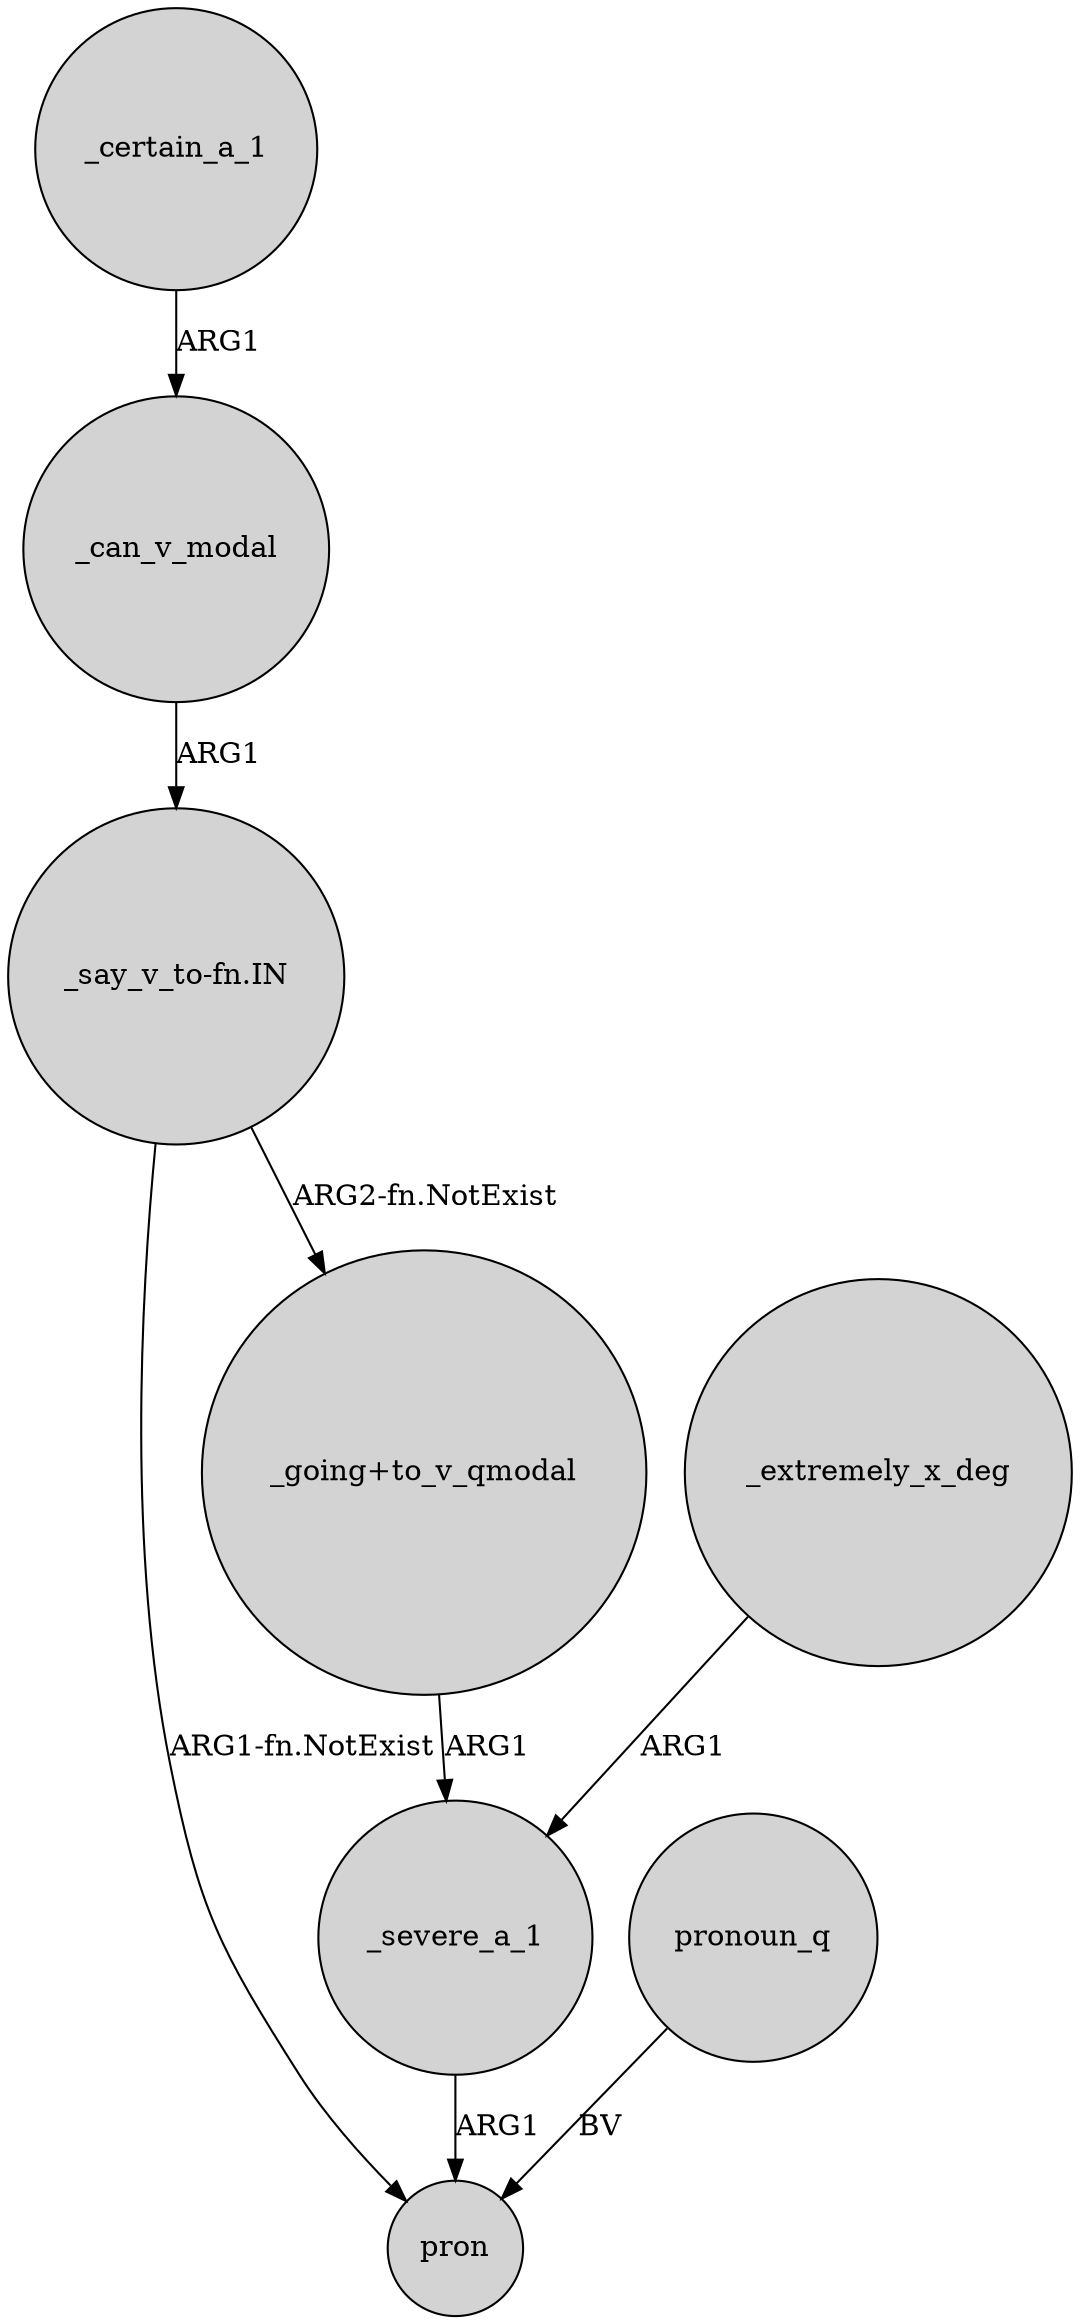 digraph {
	node [shape=circle style=filled]
	_severe_a_1 -> pron [label=ARG1]
	"_say_v_to-fn.IN" -> pron [label="ARG1-fn.NotExist"]
	_certain_a_1 -> _can_v_modal [label=ARG1]
	pronoun_q -> pron [label=BV]
	"_say_v_to-fn.IN" -> "_going+to_v_qmodal" [label="ARG2-fn.NotExist"]
	_extremely_x_deg -> _severe_a_1 [label=ARG1]
	"_going+to_v_qmodal" -> _severe_a_1 [label=ARG1]
	_can_v_modal -> "_say_v_to-fn.IN" [label=ARG1]
}
